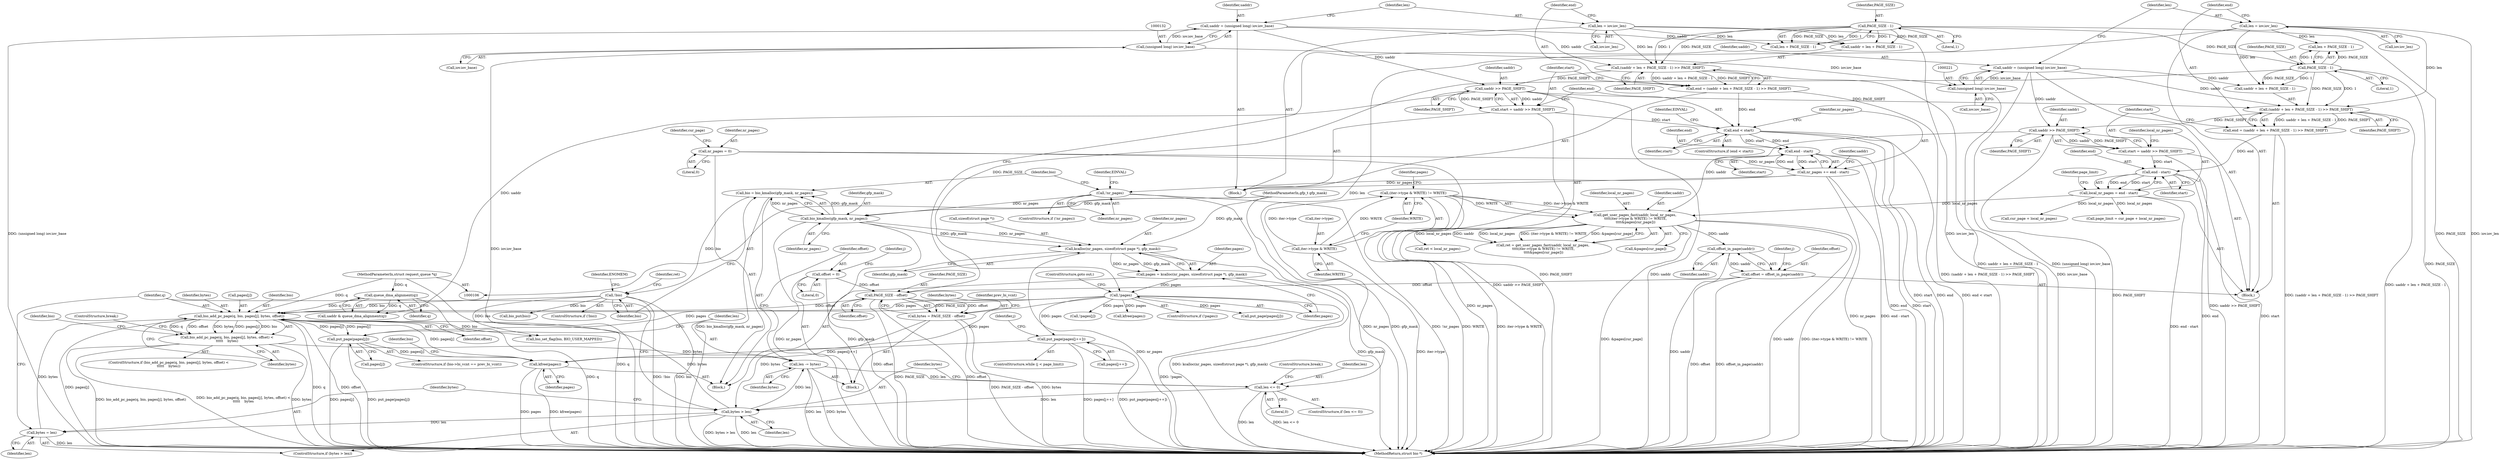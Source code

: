 digraph "0_linux_2b04e8f6bbb196cab4b232af0f8d48ff2c7a8058@API" {
"1000386" [label="(Call,kfree(pages))"];
"1000364" [label="(Call,put_page(pages[j]))"];
"1000348" [label="(Call,bio_add_pc_page(q, bio, pages[j], bytes, offset))"];
"1000176" [label="(Call,queue_dma_alignment(q))"];
"1000107" [label="(MethodParameterIn,struct request_queue *q)"];
"1000195" [label="(Call,!bio)"];
"1000189" [label="(Call,bio = bio_kmalloc(gfp_mask, nr_pages))"];
"1000191" [label="(Call,bio_kmalloc(gfp_mask, nr_pages))"];
"1000109" [label="(MethodParameterIn,gfp_t gfp_mask)"];
"1000183" [label="(Call,!nr_pages)"];
"1000168" [label="(Call,nr_pages += end - start)"];
"1000170" [label="(Call,end - start)"];
"1000161" [label="(Call,end < start)"];
"1000143" [label="(Call,end = (uaddr + len + PAGE_SIZE - 1) >> PAGE_SHIFT)"];
"1000145" [label="(Call,(uaddr + len + PAGE_SIZE - 1) >> PAGE_SHIFT)"];
"1000129" [label="(Call,uaddr = (unsigned long) iov.iov_base)"];
"1000131" [label="(Call,(unsigned long) iov.iov_base)"];
"1000137" [label="(Call,len = iov.iov_len)"];
"1000150" [label="(Call,PAGE_SIZE - 1)"];
"1000155" [label="(Call,start = uaddr >> PAGE_SHIFT)"];
"1000157" [label="(Call,uaddr >> PAGE_SHIFT)"];
"1000113" [label="(Call,nr_pages = 0)"];
"1000213" [label="(Call,!pages)"];
"1000205" [label="(Call,pages = kcalloc(nr_pages, sizeof(struct page *), gfp_mask))"];
"1000207" [label="(Call,kcalloc(nr_pages, sizeof(struct page *), gfp_mask))"];
"1000343" [label="(Call,bytes = len)"];
"1000340" [label="(Call,bytes > len)"];
"1000323" [label="(Call,bytes = PAGE_SIZE - offset)"];
"1000325" [label="(Call,PAGE_SIZE - offset)"];
"1000239" [label="(Call,PAGE_SIZE - 1)"];
"1000308" [label="(Call,offset = offset_in_page(uaddr))"];
"1000310" [label="(Call,offset_in_page(uaddr))"];
"1000263" [label="(Call,get_user_pages_fast(uaddr, local_nr_pages,\n \t\t\t\t(iter->type & WRITE) != WRITE,\n \t\t\t\t&pages[cur_page]))"];
"1000246" [label="(Call,uaddr >> PAGE_SHIFT)"];
"1000218" [label="(Call,uaddr = (unsigned long) iov.iov_base)"];
"1000220" [label="(Call,(unsigned long) iov.iov_base)"];
"1000234" [label="(Call,(uaddr + len + PAGE_SIZE - 1) >> PAGE_SHIFT)"];
"1000226" [label="(Call,len = iov.iov_len)"];
"1000250" [label="(Call,local_nr_pages = end - start)"];
"1000252" [label="(Call,end - start)"];
"1000232" [label="(Call,end = (uaddr + len + PAGE_SIZE - 1) >> PAGE_SHIFT)"];
"1000244" [label="(Call,start = uaddr >> PAGE_SHIFT)"];
"1000266" [label="(Call,(iter->type & WRITE) != WRITE)"];
"1000267" [label="(Call,iter->type & WRITE)"];
"1000371" [label="(Call,offset = 0)"];
"1000335" [label="(Call,len <= 0)"];
"1000368" [label="(Call,len -= bytes)"];
"1000347" [label="(Call,bio_add_pc_page(q, bio, pages[j], bytes, offset) <\n\t\t\t\t\t    bytes)"];
"1000381" [label="(Call,put_page(pages[j++]))"];
"1000200" [label="(Identifier,ENOMEM)"];
"1000242" [label="(Identifier,PAGE_SHIFT)"];
"1000171" [label="(Identifier,end)"];
"1000226" [label="(Call,len = iov.iov_len)"];
"1000232" [label="(Call,end = (uaddr + len + PAGE_SIZE - 1) >> PAGE_SHIFT)"];
"1000339" [label="(ControlStructure,if (bytes > len))"];
"1000342" [label="(Identifier,len)"];
"1000327" [label="(Identifier,offset)"];
"1000177" [label="(Identifier,q)"];
"1000241" [label="(Literal,1)"];
"1000191" [label="(Call,bio_kmalloc(gfp_mask, nr_pages))"];
"1000161" [label="(Call,end < start)"];
"1000257" [label="(Identifier,page_limit)"];
"1000402" [label="(Call,kfree(pages))"];
"1000265" [label="(Identifier,local_nr_pages)"];
"1000253" [label="(Identifier,end)"];
"1000215" [label="(ControlStructure,goto out;)"];
"1000341" [label="(Identifier,bytes)"];
"1000219" [label="(Identifier,uaddr)"];
"1000168" [label="(Call,nr_pages += end - start)"];
"1000326" [label="(Identifier,PAGE_SIZE)"];
"1000336" [label="(Identifier,len)"];
"1000247" [label="(Identifier,uaddr)"];
"1000157" [label="(Call,uaddr >> PAGE_SHIFT)"];
"1000361" [label="(Identifier,bio)"];
"1000325" [label="(Call,PAGE_SIZE - offset)"];
"1000220" [label="(Call,(unsigned long) iov.iov_base)"];
"1000324" [label="(Identifier,bytes)"];
"1000379" [label="(Identifier,j)"];
"1000388" [label="(Call,bio_set_flag(bio, BIO_USER_MAPPED))"];
"1000137" [label="(Call,len = iov.iov_len)"];
"1000212" [label="(ControlStructure,if (!pages))"];
"1000114" [label="(Identifier,nr_pages)"];
"1000195" [label="(Call,!bio)"];
"1000156" [label="(Identifier,start)"];
"1000216" [label="(Block,)"];
"1000299" [label="(Call,put_page(pages[j]))"];
"1000309" [label="(Identifier,offset)"];
"1000130" [label="(Identifier,uaddr)"];
"1000365" [label="(Call,pages[j])"];
"1000109" [label="(MethodParameterIn,gfp_t gfp_mask)"];
"1000279" [label="(Call,ret < local_nr_pages)"];
"1000222" [label="(Call,iov.iov_base)"];
"1000213" [label="(Call,!pages)"];
"1000368" [label="(Call,len -= bytes)"];
"1000113" [label="(Call,nr_pages = 0)"];
"1000227" [label="(Identifier,len)"];
"1000245" [label="(Identifier,start)"];
"1000377" [label="(ControlStructure,while (j < page_limit))"];
"1000133" [label="(Call,iov.iov_base)"];
"1000404" [label="(Call,bio_put(bio))"];
"1000170" [label="(Call,end - start)"];
"1000246" [label="(Call,uaddr >> PAGE_SHIFT)"];
"1000387" [label="(Identifier,pages)"];
"1000129" [label="(Call,uaddr = (unsigned long) iov.iov_base)"];
"1000389" [label="(Identifier,bio)"];
"1000127" [label="(Block,)"];
"1000369" [label="(Identifier,len)"];
"1000110" [label="(Block,)"];
"1000350" [label="(Identifier,bio)"];
"1000192" [label="(Identifier,gfp_mask)"];
"1000233" [label="(Identifier,end)"];
"1000244" [label="(Call,start = uaddr >> PAGE_SHIFT)"];
"1000373" [label="(Literal,0)"];
"1000356" [label="(Identifier,bytes)"];
"1000146" [label="(Call,uaddr + len + PAGE_SIZE - 1)"];
"1000139" [label="(Call,iov.iov_len)"];
"1000308" [label="(Call,offset = offset_in_page(uaddr))"];
"1000346" [label="(ControlStructure,if (bio_add_pc_page(q, bio, pages[j], bytes, offset) <\n\t\t\t\t\t    bytes))"];
"1000190" [label="(Identifier,bio)"];
"1000261" [label="(Call,ret = get_user_pages_fast(uaddr, local_nr_pages,\n \t\t\t\t(iter->type & WRITE) != WRITE,\n \t\t\t\t&pages[cur_page]))"];
"1000202" [label="(Identifier,ret)"];
"1000409" [label="(MethodReturn,struct bio *)"];
"1000209" [label="(Call,sizeof(struct page *))"];
"1000218" [label="(Call,uaddr = (unsigned long) iov.iov_base)"];
"1000320" [label="(Identifier,j)"];
"1000182" [label="(ControlStructure,if (!nr_pages))"];
"1000172" [label="(Identifier,start)"];
"1000345" [label="(Identifier,len)"];
"1000184" [label="(Identifier,nr_pages)"];
"1000335" [label="(Call,len <= 0)"];
"1000107" [label="(MethodParameterIn,struct request_queue *q)"];
"1000206" [label="(Identifier,pages)"];
"1000358" [label="(ControlStructure,if (bio->bi_vcnt == prev_bi_vcnt))"];
"1000372" [label="(Identifier,offset)"];
"1000183" [label="(Call,!nr_pages)"];
"1000382" [label="(Call,pages[j++])"];
"1000211" [label="(Identifier,gfp_mask)"];
"1000266" [label="(Call,(iter->type & WRITE) != WRITE)"];
"1000338" [label="(ControlStructure,break;)"];
"1000263" [label="(Call,get_user_pages_fast(uaddr, local_nr_pages,\n \t\t\t\t(iter->type & WRITE) != WRITE,\n \t\t\t\t&pages[cur_page]))"];
"1000264" [label="(Identifier,uaddr)"];
"1000153" [label="(Identifier,PAGE_SHIFT)"];
"1000159" [label="(Identifier,PAGE_SHIFT)"];
"1000340" [label="(Call,bytes > len)"];
"1000354" [label="(Identifier,bytes)"];
"1000311" [label="(Identifier,uaddr)"];
"1000167" [label="(Identifier,EINVAL)"];
"1000214" [label="(Identifier,pages)"];
"1000138" [label="(Identifier,len)"];
"1000169" [label="(Identifier,nr_pages)"];
"1000120" [label="(Identifier,cur_page)"];
"1000258" [label="(Call,cur_page + local_nr_pages)"];
"1000239" [label="(Call,PAGE_SIZE - 1)"];
"1000148" [label="(Call,len + PAGE_SIZE - 1)"];
"1000151" [label="(Identifier,PAGE_SIZE)"];
"1000131" [label="(Call,(unsigned long) iov.iov_base)"];
"1000207" [label="(Call,kcalloc(nr_pages, sizeof(struct page *), gfp_mask))"];
"1000160" [label="(ControlStructure,if (end < start))"];
"1000250" [label="(Call,local_nr_pages = end - start)"];
"1000273" [label="(Call,&pages[cur_page])"];
"1000348" [label="(Call,bio_add_pc_page(q, bio, pages[j], bytes, offset))"];
"1000364" [label="(Call,put_page(pages[j]))"];
"1000351" [label="(Call,pages[j])"];
"1000267" [label="(Call,iter->type & WRITE)"];
"1000357" [label="(ControlStructure,break;)"];
"1000115" [label="(Literal,0)"];
"1000370" [label="(Identifier,bytes)"];
"1000323" [label="(Call,bytes = PAGE_SIZE - offset)"];
"1000252" [label="(Call,end - start)"];
"1000347" [label="(Call,bio_add_pc_page(q, bio, pages[j], bytes, offset) <\n\t\t\t\t\t    bytes)"];
"1000371" [label="(Call,offset = 0)"];
"1000234" [label="(Call,(uaddr + len + PAGE_SIZE - 1) >> PAGE_SHIFT)"];
"1000381" [label="(Call,put_page(pages[j++]))"];
"1000228" [label="(Call,iov.iov_len)"];
"1000150" [label="(Call,PAGE_SIZE - 1)"];
"1000337" [label="(Literal,0)"];
"1000162" [label="(Identifier,end)"];
"1000205" [label="(Call,pages = kcalloc(nr_pages, sizeof(struct page *), gfp_mask))"];
"1000194" [label="(ControlStructure,if (!bio))"];
"1000386" [label="(Call,kfree(pages))"];
"1000145" [label="(Call,(uaddr + len + PAGE_SIZE - 1) >> PAGE_SHIFT)"];
"1000271" [label="(Identifier,WRITE)"];
"1000176" [label="(Call,queue_dma_alignment(q))"];
"1000344" [label="(Identifier,bytes)"];
"1000143" [label="(Call,end = (uaddr + len + PAGE_SIZE - 1) >> PAGE_SHIFT)"];
"1000163" [label="(Identifier,start)"];
"1000235" [label="(Call,uaddr + len + PAGE_SIZE - 1)"];
"1000256" [label="(Call,page_limit = cur_page + local_nr_pages)"];
"1000158" [label="(Identifier,uaddr)"];
"1000330" [label="(Identifier,prev_bi_vcnt)"];
"1000189" [label="(Call,bio = bio_kmalloc(gfp_mask, nr_pages))"];
"1000254" [label="(Identifier,start)"];
"1000174" [label="(Call,uaddr & queue_dma_alignment(q))"];
"1000155" [label="(Call,start = uaddr >> PAGE_SHIFT)"];
"1000240" [label="(Identifier,PAGE_SIZE)"];
"1000196" [label="(Identifier,bio)"];
"1000237" [label="(Call,len + PAGE_SIZE - 1)"];
"1000272" [label="(Identifier,WRITE)"];
"1000355" [label="(Identifier,offset)"];
"1000188" [label="(Identifier,EINVAL)"];
"1000175" [label="(Identifier,uaddr)"];
"1000349" [label="(Identifier,q)"];
"1000193" [label="(Identifier,nr_pages)"];
"1000343" [label="(Call,bytes = len)"];
"1000248" [label="(Identifier,PAGE_SHIFT)"];
"1000294" [label="(Call,!pages[j])"];
"1000208" [label="(Identifier,nr_pages)"];
"1000275" [label="(Identifier,pages)"];
"1000268" [label="(Call,iter->type)"];
"1000334" [label="(ControlStructure,if (len <= 0))"];
"1000251" [label="(Identifier,local_nr_pages)"];
"1000314" [label="(Identifier,j)"];
"1000310" [label="(Call,offset_in_page(uaddr))"];
"1000144" [label="(Identifier,end)"];
"1000321" [label="(Block,)"];
"1000152" [label="(Literal,1)"];
"1000386" -> "1000110"  [label="AST: "];
"1000386" -> "1000387"  [label="CFG: "];
"1000387" -> "1000386"  [label="AST: "];
"1000389" -> "1000386"  [label="CFG: "];
"1000386" -> "1000409"  [label="DDG: pages"];
"1000386" -> "1000409"  [label="DDG: kfree(pages)"];
"1000364" -> "1000386"  [label="DDG: pages[j]"];
"1000348" -> "1000386"  [label="DDG: pages[j]"];
"1000213" -> "1000386"  [label="DDG: pages"];
"1000381" -> "1000386"  [label="DDG: pages[j++]"];
"1000364" -> "1000358"  [label="AST: "];
"1000364" -> "1000365"  [label="CFG: "];
"1000365" -> "1000364"  [label="AST: "];
"1000369" -> "1000364"  [label="CFG: "];
"1000364" -> "1000409"  [label="DDG: pages[j]"];
"1000364" -> "1000409"  [label="DDG: put_page(pages[j])"];
"1000364" -> "1000348"  [label="DDG: pages[j]"];
"1000348" -> "1000364"  [label="DDG: pages[j]"];
"1000213" -> "1000364"  [label="DDG: pages"];
"1000348" -> "1000347"  [label="AST: "];
"1000348" -> "1000355"  [label="CFG: "];
"1000349" -> "1000348"  [label="AST: "];
"1000350" -> "1000348"  [label="AST: "];
"1000351" -> "1000348"  [label="AST: "];
"1000354" -> "1000348"  [label="AST: "];
"1000355" -> "1000348"  [label="AST: "];
"1000356" -> "1000348"  [label="CFG: "];
"1000348" -> "1000409"  [label="DDG: pages[j]"];
"1000348" -> "1000409"  [label="DDG: q"];
"1000348" -> "1000409"  [label="DDG: offset"];
"1000348" -> "1000347"  [label="DDG: q"];
"1000348" -> "1000347"  [label="DDG: offset"];
"1000348" -> "1000347"  [label="DDG: bytes"];
"1000348" -> "1000347"  [label="DDG: pages[j]"];
"1000348" -> "1000347"  [label="DDG: bio"];
"1000176" -> "1000348"  [label="DDG: q"];
"1000107" -> "1000348"  [label="DDG: q"];
"1000195" -> "1000348"  [label="DDG: bio"];
"1000213" -> "1000348"  [label="DDG: pages"];
"1000343" -> "1000348"  [label="DDG: bytes"];
"1000340" -> "1000348"  [label="DDG: bytes"];
"1000325" -> "1000348"  [label="DDG: offset"];
"1000348" -> "1000388"  [label="DDG: bio"];
"1000176" -> "1000174"  [label="AST: "];
"1000176" -> "1000177"  [label="CFG: "];
"1000177" -> "1000176"  [label="AST: "];
"1000174" -> "1000176"  [label="CFG: "];
"1000176" -> "1000409"  [label="DDG: q"];
"1000176" -> "1000174"  [label="DDG: q"];
"1000107" -> "1000176"  [label="DDG: q"];
"1000107" -> "1000106"  [label="AST: "];
"1000107" -> "1000409"  [label="DDG: q"];
"1000195" -> "1000194"  [label="AST: "];
"1000195" -> "1000196"  [label="CFG: "];
"1000196" -> "1000195"  [label="AST: "];
"1000200" -> "1000195"  [label="CFG: "];
"1000202" -> "1000195"  [label="CFG: "];
"1000195" -> "1000409"  [label="DDG: !bio"];
"1000195" -> "1000409"  [label="DDG: bio"];
"1000189" -> "1000195"  [label="DDG: bio"];
"1000195" -> "1000388"  [label="DDG: bio"];
"1000195" -> "1000404"  [label="DDG: bio"];
"1000189" -> "1000110"  [label="AST: "];
"1000189" -> "1000191"  [label="CFG: "];
"1000190" -> "1000189"  [label="AST: "];
"1000191" -> "1000189"  [label="AST: "];
"1000196" -> "1000189"  [label="CFG: "];
"1000189" -> "1000409"  [label="DDG: bio_kmalloc(gfp_mask, nr_pages)"];
"1000191" -> "1000189"  [label="DDG: gfp_mask"];
"1000191" -> "1000189"  [label="DDG: nr_pages"];
"1000191" -> "1000193"  [label="CFG: "];
"1000192" -> "1000191"  [label="AST: "];
"1000193" -> "1000191"  [label="AST: "];
"1000191" -> "1000409"  [label="DDG: nr_pages"];
"1000191" -> "1000409"  [label="DDG: gfp_mask"];
"1000109" -> "1000191"  [label="DDG: gfp_mask"];
"1000183" -> "1000191"  [label="DDG: nr_pages"];
"1000191" -> "1000207"  [label="DDG: nr_pages"];
"1000191" -> "1000207"  [label="DDG: gfp_mask"];
"1000109" -> "1000106"  [label="AST: "];
"1000109" -> "1000409"  [label="DDG: gfp_mask"];
"1000109" -> "1000207"  [label="DDG: gfp_mask"];
"1000183" -> "1000182"  [label="AST: "];
"1000183" -> "1000184"  [label="CFG: "];
"1000184" -> "1000183"  [label="AST: "];
"1000188" -> "1000183"  [label="CFG: "];
"1000190" -> "1000183"  [label="CFG: "];
"1000183" -> "1000409"  [label="DDG: nr_pages"];
"1000183" -> "1000409"  [label="DDG: !nr_pages"];
"1000168" -> "1000183"  [label="DDG: nr_pages"];
"1000168" -> "1000127"  [label="AST: "];
"1000168" -> "1000170"  [label="CFG: "];
"1000169" -> "1000168"  [label="AST: "];
"1000170" -> "1000168"  [label="AST: "];
"1000175" -> "1000168"  [label="CFG: "];
"1000168" -> "1000409"  [label="DDG: nr_pages"];
"1000168" -> "1000409"  [label="DDG: end - start"];
"1000170" -> "1000168"  [label="DDG: end"];
"1000170" -> "1000168"  [label="DDG: start"];
"1000113" -> "1000168"  [label="DDG: nr_pages"];
"1000170" -> "1000172"  [label="CFG: "];
"1000171" -> "1000170"  [label="AST: "];
"1000172" -> "1000170"  [label="AST: "];
"1000170" -> "1000409"  [label="DDG: start"];
"1000170" -> "1000409"  [label="DDG: end"];
"1000161" -> "1000170"  [label="DDG: end"];
"1000161" -> "1000170"  [label="DDG: start"];
"1000161" -> "1000160"  [label="AST: "];
"1000161" -> "1000163"  [label="CFG: "];
"1000162" -> "1000161"  [label="AST: "];
"1000163" -> "1000161"  [label="AST: "];
"1000167" -> "1000161"  [label="CFG: "];
"1000169" -> "1000161"  [label="CFG: "];
"1000161" -> "1000409"  [label="DDG: start"];
"1000161" -> "1000409"  [label="DDG: end"];
"1000161" -> "1000409"  [label="DDG: end < start"];
"1000143" -> "1000161"  [label="DDG: end"];
"1000155" -> "1000161"  [label="DDG: start"];
"1000143" -> "1000127"  [label="AST: "];
"1000143" -> "1000145"  [label="CFG: "];
"1000144" -> "1000143"  [label="AST: "];
"1000145" -> "1000143"  [label="AST: "];
"1000156" -> "1000143"  [label="CFG: "];
"1000143" -> "1000409"  [label="DDG: (uaddr + len + PAGE_SIZE - 1) >> PAGE_SHIFT"];
"1000145" -> "1000143"  [label="DDG: uaddr + len + PAGE_SIZE - 1"];
"1000145" -> "1000143"  [label="DDG: PAGE_SHIFT"];
"1000145" -> "1000153"  [label="CFG: "];
"1000146" -> "1000145"  [label="AST: "];
"1000153" -> "1000145"  [label="AST: "];
"1000145" -> "1000409"  [label="DDG: uaddr + len + PAGE_SIZE - 1"];
"1000129" -> "1000145"  [label="DDG: uaddr"];
"1000137" -> "1000145"  [label="DDG: len"];
"1000150" -> "1000145"  [label="DDG: PAGE_SIZE"];
"1000150" -> "1000145"  [label="DDG: 1"];
"1000145" -> "1000157"  [label="DDG: PAGE_SHIFT"];
"1000129" -> "1000127"  [label="AST: "];
"1000129" -> "1000131"  [label="CFG: "];
"1000130" -> "1000129"  [label="AST: "];
"1000131" -> "1000129"  [label="AST: "];
"1000138" -> "1000129"  [label="CFG: "];
"1000129" -> "1000409"  [label="DDG: (unsigned long) iov.iov_base"];
"1000131" -> "1000129"  [label="DDG: iov.iov_base"];
"1000129" -> "1000146"  [label="DDG: uaddr"];
"1000129" -> "1000157"  [label="DDG: uaddr"];
"1000131" -> "1000133"  [label="CFG: "];
"1000132" -> "1000131"  [label="AST: "];
"1000133" -> "1000131"  [label="AST: "];
"1000131" -> "1000409"  [label="DDG: iov.iov_base"];
"1000131" -> "1000220"  [label="DDG: iov.iov_base"];
"1000137" -> "1000127"  [label="AST: "];
"1000137" -> "1000139"  [label="CFG: "];
"1000138" -> "1000137"  [label="AST: "];
"1000139" -> "1000137"  [label="AST: "];
"1000144" -> "1000137"  [label="CFG: "];
"1000137" -> "1000409"  [label="DDG: iov.iov_len"];
"1000137" -> "1000146"  [label="DDG: len"];
"1000137" -> "1000148"  [label="DDG: len"];
"1000150" -> "1000148"  [label="AST: "];
"1000150" -> "1000152"  [label="CFG: "];
"1000151" -> "1000150"  [label="AST: "];
"1000152" -> "1000150"  [label="AST: "];
"1000148" -> "1000150"  [label="CFG: "];
"1000150" -> "1000409"  [label="DDG: PAGE_SIZE"];
"1000150" -> "1000146"  [label="DDG: PAGE_SIZE"];
"1000150" -> "1000146"  [label="DDG: 1"];
"1000150" -> "1000148"  [label="DDG: PAGE_SIZE"];
"1000150" -> "1000148"  [label="DDG: 1"];
"1000150" -> "1000239"  [label="DDG: PAGE_SIZE"];
"1000155" -> "1000127"  [label="AST: "];
"1000155" -> "1000157"  [label="CFG: "];
"1000156" -> "1000155"  [label="AST: "];
"1000157" -> "1000155"  [label="AST: "];
"1000162" -> "1000155"  [label="CFG: "];
"1000155" -> "1000409"  [label="DDG: uaddr >> PAGE_SHIFT"];
"1000157" -> "1000155"  [label="DDG: uaddr"];
"1000157" -> "1000155"  [label="DDG: PAGE_SHIFT"];
"1000157" -> "1000159"  [label="CFG: "];
"1000158" -> "1000157"  [label="AST: "];
"1000159" -> "1000157"  [label="AST: "];
"1000157" -> "1000409"  [label="DDG: PAGE_SHIFT"];
"1000157" -> "1000409"  [label="DDG: uaddr"];
"1000157" -> "1000174"  [label="DDG: uaddr"];
"1000157" -> "1000234"  [label="DDG: PAGE_SHIFT"];
"1000113" -> "1000110"  [label="AST: "];
"1000113" -> "1000115"  [label="CFG: "];
"1000114" -> "1000113"  [label="AST: "];
"1000115" -> "1000113"  [label="AST: "];
"1000120" -> "1000113"  [label="CFG: "];
"1000113" -> "1000409"  [label="DDG: nr_pages"];
"1000213" -> "1000212"  [label="AST: "];
"1000213" -> "1000214"  [label="CFG: "];
"1000214" -> "1000213"  [label="AST: "];
"1000215" -> "1000213"  [label="CFG: "];
"1000219" -> "1000213"  [label="CFG: "];
"1000213" -> "1000409"  [label="DDG: !pages"];
"1000205" -> "1000213"  [label="DDG: pages"];
"1000213" -> "1000294"  [label="DDG: pages"];
"1000213" -> "1000299"  [label="DDG: pages"];
"1000213" -> "1000381"  [label="DDG: pages"];
"1000213" -> "1000402"  [label="DDG: pages"];
"1000205" -> "1000110"  [label="AST: "];
"1000205" -> "1000207"  [label="CFG: "];
"1000206" -> "1000205"  [label="AST: "];
"1000207" -> "1000205"  [label="AST: "];
"1000214" -> "1000205"  [label="CFG: "];
"1000205" -> "1000409"  [label="DDG: kcalloc(nr_pages, sizeof(struct page *), gfp_mask)"];
"1000207" -> "1000205"  [label="DDG: nr_pages"];
"1000207" -> "1000205"  [label="DDG: gfp_mask"];
"1000207" -> "1000211"  [label="CFG: "];
"1000208" -> "1000207"  [label="AST: "];
"1000209" -> "1000207"  [label="AST: "];
"1000211" -> "1000207"  [label="AST: "];
"1000207" -> "1000409"  [label="DDG: nr_pages"];
"1000207" -> "1000409"  [label="DDG: gfp_mask"];
"1000343" -> "1000339"  [label="AST: "];
"1000343" -> "1000345"  [label="CFG: "];
"1000344" -> "1000343"  [label="AST: "];
"1000345" -> "1000343"  [label="AST: "];
"1000349" -> "1000343"  [label="CFG: "];
"1000343" -> "1000409"  [label="DDG: len"];
"1000340" -> "1000343"  [label="DDG: len"];
"1000340" -> "1000339"  [label="AST: "];
"1000340" -> "1000342"  [label="CFG: "];
"1000341" -> "1000340"  [label="AST: "];
"1000342" -> "1000340"  [label="AST: "];
"1000344" -> "1000340"  [label="CFG: "];
"1000349" -> "1000340"  [label="CFG: "];
"1000340" -> "1000409"  [label="DDG: len"];
"1000340" -> "1000409"  [label="DDG: bytes > len"];
"1000323" -> "1000340"  [label="DDG: bytes"];
"1000335" -> "1000340"  [label="DDG: len"];
"1000340" -> "1000368"  [label="DDG: len"];
"1000323" -> "1000321"  [label="AST: "];
"1000323" -> "1000325"  [label="CFG: "];
"1000324" -> "1000323"  [label="AST: "];
"1000325" -> "1000323"  [label="AST: "];
"1000330" -> "1000323"  [label="CFG: "];
"1000323" -> "1000409"  [label="DDG: bytes"];
"1000323" -> "1000409"  [label="DDG: PAGE_SIZE - offset"];
"1000325" -> "1000323"  [label="DDG: PAGE_SIZE"];
"1000325" -> "1000323"  [label="DDG: offset"];
"1000325" -> "1000327"  [label="CFG: "];
"1000326" -> "1000325"  [label="AST: "];
"1000327" -> "1000325"  [label="AST: "];
"1000325" -> "1000409"  [label="DDG: PAGE_SIZE"];
"1000325" -> "1000409"  [label="DDG: offset"];
"1000239" -> "1000325"  [label="DDG: PAGE_SIZE"];
"1000308" -> "1000325"  [label="DDG: offset"];
"1000371" -> "1000325"  [label="DDG: offset"];
"1000239" -> "1000237"  [label="AST: "];
"1000239" -> "1000241"  [label="CFG: "];
"1000240" -> "1000239"  [label="AST: "];
"1000241" -> "1000239"  [label="AST: "];
"1000237" -> "1000239"  [label="CFG: "];
"1000239" -> "1000409"  [label="DDG: PAGE_SIZE"];
"1000239" -> "1000234"  [label="DDG: PAGE_SIZE"];
"1000239" -> "1000234"  [label="DDG: 1"];
"1000239" -> "1000235"  [label="DDG: PAGE_SIZE"];
"1000239" -> "1000235"  [label="DDG: 1"];
"1000239" -> "1000237"  [label="DDG: PAGE_SIZE"];
"1000239" -> "1000237"  [label="DDG: 1"];
"1000308" -> "1000216"  [label="AST: "];
"1000308" -> "1000310"  [label="CFG: "];
"1000309" -> "1000308"  [label="AST: "];
"1000310" -> "1000308"  [label="AST: "];
"1000314" -> "1000308"  [label="CFG: "];
"1000308" -> "1000409"  [label="DDG: offset_in_page(uaddr)"];
"1000308" -> "1000409"  [label="DDG: offset"];
"1000310" -> "1000308"  [label="DDG: uaddr"];
"1000310" -> "1000311"  [label="CFG: "];
"1000311" -> "1000310"  [label="AST: "];
"1000310" -> "1000409"  [label="DDG: uaddr"];
"1000263" -> "1000310"  [label="DDG: uaddr"];
"1000263" -> "1000261"  [label="AST: "];
"1000263" -> "1000273"  [label="CFG: "];
"1000264" -> "1000263"  [label="AST: "];
"1000265" -> "1000263"  [label="AST: "];
"1000266" -> "1000263"  [label="AST: "];
"1000273" -> "1000263"  [label="AST: "];
"1000261" -> "1000263"  [label="CFG: "];
"1000263" -> "1000409"  [label="DDG: uaddr"];
"1000263" -> "1000409"  [label="DDG: (iter->type & WRITE) != WRITE"];
"1000263" -> "1000409"  [label="DDG: &pages[cur_page]"];
"1000263" -> "1000261"  [label="DDG: uaddr"];
"1000263" -> "1000261"  [label="DDG: local_nr_pages"];
"1000263" -> "1000261"  [label="DDG: (iter->type & WRITE) != WRITE"];
"1000263" -> "1000261"  [label="DDG: &pages[cur_page]"];
"1000246" -> "1000263"  [label="DDG: uaddr"];
"1000250" -> "1000263"  [label="DDG: local_nr_pages"];
"1000266" -> "1000263"  [label="DDG: iter->type & WRITE"];
"1000266" -> "1000263"  [label="DDG: WRITE"];
"1000263" -> "1000279"  [label="DDG: local_nr_pages"];
"1000246" -> "1000244"  [label="AST: "];
"1000246" -> "1000248"  [label="CFG: "];
"1000247" -> "1000246"  [label="AST: "];
"1000248" -> "1000246"  [label="AST: "];
"1000244" -> "1000246"  [label="CFG: "];
"1000246" -> "1000409"  [label="DDG: PAGE_SHIFT"];
"1000246" -> "1000244"  [label="DDG: uaddr"];
"1000246" -> "1000244"  [label="DDG: PAGE_SHIFT"];
"1000218" -> "1000246"  [label="DDG: uaddr"];
"1000234" -> "1000246"  [label="DDG: PAGE_SHIFT"];
"1000218" -> "1000216"  [label="AST: "];
"1000218" -> "1000220"  [label="CFG: "];
"1000219" -> "1000218"  [label="AST: "];
"1000220" -> "1000218"  [label="AST: "];
"1000227" -> "1000218"  [label="CFG: "];
"1000218" -> "1000409"  [label="DDG: (unsigned long) iov.iov_base"];
"1000220" -> "1000218"  [label="DDG: iov.iov_base"];
"1000218" -> "1000234"  [label="DDG: uaddr"];
"1000218" -> "1000235"  [label="DDG: uaddr"];
"1000220" -> "1000222"  [label="CFG: "];
"1000221" -> "1000220"  [label="AST: "];
"1000222" -> "1000220"  [label="AST: "];
"1000220" -> "1000409"  [label="DDG: iov.iov_base"];
"1000234" -> "1000232"  [label="AST: "];
"1000234" -> "1000242"  [label="CFG: "];
"1000235" -> "1000234"  [label="AST: "];
"1000242" -> "1000234"  [label="AST: "];
"1000232" -> "1000234"  [label="CFG: "];
"1000234" -> "1000409"  [label="DDG: uaddr + len + PAGE_SIZE - 1"];
"1000234" -> "1000232"  [label="DDG: uaddr + len + PAGE_SIZE - 1"];
"1000234" -> "1000232"  [label="DDG: PAGE_SHIFT"];
"1000226" -> "1000234"  [label="DDG: len"];
"1000226" -> "1000216"  [label="AST: "];
"1000226" -> "1000228"  [label="CFG: "];
"1000227" -> "1000226"  [label="AST: "];
"1000228" -> "1000226"  [label="AST: "];
"1000233" -> "1000226"  [label="CFG: "];
"1000226" -> "1000409"  [label="DDG: iov.iov_len"];
"1000226" -> "1000235"  [label="DDG: len"];
"1000226" -> "1000237"  [label="DDG: len"];
"1000226" -> "1000335"  [label="DDG: len"];
"1000250" -> "1000216"  [label="AST: "];
"1000250" -> "1000252"  [label="CFG: "];
"1000251" -> "1000250"  [label="AST: "];
"1000252" -> "1000250"  [label="AST: "];
"1000257" -> "1000250"  [label="CFG: "];
"1000250" -> "1000409"  [label="DDG: end - start"];
"1000252" -> "1000250"  [label="DDG: end"];
"1000252" -> "1000250"  [label="DDG: start"];
"1000250" -> "1000256"  [label="DDG: local_nr_pages"];
"1000250" -> "1000258"  [label="DDG: local_nr_pages"];
"1000252" -> "1000254"  [label="CFG: "];
"1000253" -> "1000252"  [label="AST: "];
"1000254" -> "1000252"  [label="AST: "];
"1000252" -> "1000409"  [label="DDG: end"];
"1000252" -> "1000409"  [label="DDG: start"];
"1000232" -> "1000252"  [label="DDG: end"];
"1000244" -> "1000252"  [label="DDG: start"];
"1000232" -> "1000216"  [label="AST: "];
"1000233" -> "1000232"  [label="AST: "];
"1000245" -> "1000232"  [label="CFG: "];
"1000232" -> "1000409"  [label="DDG: (uaddr + len + PAGE_SIZE - 1) >> PAGE_SHIFT"];
"1000244" -> "1000216"  [label="AST: "];
"1000245" -> "1000244"  [label="AST: "];
"1000251" -> "1000244"  [label="CFG: "];
"1000244" -> "1000409"  [label="DDG: uaddr >> PAGE_SHIFT"];
"1000266" -> "1000272"  [label="CFG: "];
"1000267" -> "1000266"  [label="AST: "];
"1000272" -> "1000266"  [label="AST: "];
"1000275" -> "1000266"  [label="CFG: "];
"1000266" -> "1000409"  [label="DDG: iter->type & WRITE"];
"1000266" -> "1000409"  [label="DDG: WRITE"];
"1000267" -> "1000266"  [label="DDG: iter->type"];
"1000267" -> "1000266"  [label="DDG: WRITE"];
"1000267" -> "1000271"  [label="CFG: "];
"1000268" -> "1000267"  [label="AST: "];
"1000271" -> "1000267"  [label="AST: "];
"1000272" -> "1000267"  [label="CFG: "];
"1000267" -> "1000409"  [label="DDG: iter->type"];
"1000371" -> "1000321"  [label="AST: "];
"1000371" -> "1000373"  [label="CFG: "];
"1000372" -> "1000371"  [label="AST: "];
"1000373" -> "1000371"  [label="AST: "];
"1000320" -> "1000371"  [label="CFG: "];
"1000371" -> "1000409"  [label="DDG: offset"];
"1000335" -> "1000334"  [label="AST: "];
"1000335" -> "1000337"  [label="CFG: "];
"1000336" -> "1000335"  [label="AST: "];
"1000337" -> "1000335"  [label="AST: "];
"1000338" -> "1000335"  [label="CFG: "];
"1000341" -> "1000335"  [label="CFG: "];
"1000335" -> "1000409"  [label="DDG: len"];
"1000335" -> "1000409"  [label="DDG: len <= 0"];
"1000368" -> "1000335"  [label="DDG: len"];
"1000368" -> "1000321"  [label="AST: "];
"1000368" -> "1000370"  [label="CFG: "];
"1000369" -> "1000368"  [label="AST: "];
"1000370" -> "1000368"  [label="AST: "];
"1000372" -> "1000368"  [label="CFG: "];
"1000368" -> "1000409"  [label="DDG: len"];
"1000368" -> "1000409"  [label="DDG: bytes"];
"1000347" -> "1000368"  [label="DDG: bytes"];
"1000347" -> "1000346"  [label="AST: "];
"1000347" -> "1000356"  [label="CFG: "];
"1000356" -> "1000347"  [label="AST: "];
"1000357" -> "1000347"  [label="CFG: "];
"1000361" -> "1000347"  [label="CFG: "];
"1000347" -> "1000409"  [label="DDG: bytes"];
"1000347" -> "1000409"  [label="DDG: bio_add_pc_page(q, bio, pages[j], bytes, offset)"];
"1000347" -> "1000409"  [label="DDG: bio_add_pc_page(q, bio, pages[j], bytes, offset) <\n\t\t\t\t\t    bytes"];
"1000381" -> "1000377"  [label="AST: "];
"1000381" -> "1000382"  [label="CFG: "];
"1000382" -> "1000381"  [label="AST: "];
"1000379" -> "1000381"  [label="CFG: "];
"1000381" -> "1000409"  [label="DDG: pages[j++]"];
"1000381" -> "1000409"  [label="DDG: put_page(pages[j++])"];
}
